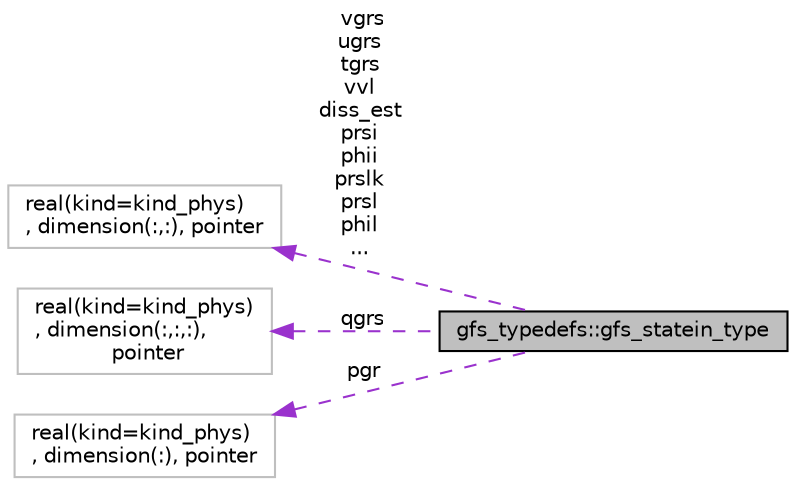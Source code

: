 digraph "gfs_typedefs::gfs_statein_type"
{
  edge [fontname="Helvetica",fontsize="10",labelfontname="Helvetica",labelfontsize="10"];
  node [fontname="Helvetica",fontsize="10",shape=record];
  rankdir="LR";
  Node1 [label="gfs_typedefs::gfs_statein_type",height=0.2,width=0.4,color="black", fillcolor="grey75", style="filled", fontcolor="black"];
  Node2 -> Node1 [dir="back",color="darkorchid3",fontsize="10",style="dashed",label=" vgrs\nugrs\ntgrs\nvvl\ndiss_est\nprsi\nphii\nprslk\nprsl\nphil\n..." ,fontname="Helvetica"];
  Node2 [label="real(kind=kind_phys)\l, dimension(:,:), pointer",height=0.2,width=0.4,color="grey75", fillcolor="white", style="filled"];
  Node3 -> Node1 [dir="back",color="darkorchid3",fontsize="10",style="dashed",label=" qgrs" ,fontname="Helvetica"];
  Node3 [label="real(kind=kind_phys)\l, dimension(:,:,:),\l pointer",height=0.2,width=0.4,color="grey75", fillcolor="white", style="filled"];
  Node4 -> Node1 [dir="back",color="darkorchid3",fontsize="10",style="dashed",label=" pgr" ,fontname="Helvetica"];
  Node4 [label="real(kind=kind_phys)\l, dimension(:), pointer",height=0.2,width=0.4,color="grey75", fillcolor="white", style="filled"];
}
